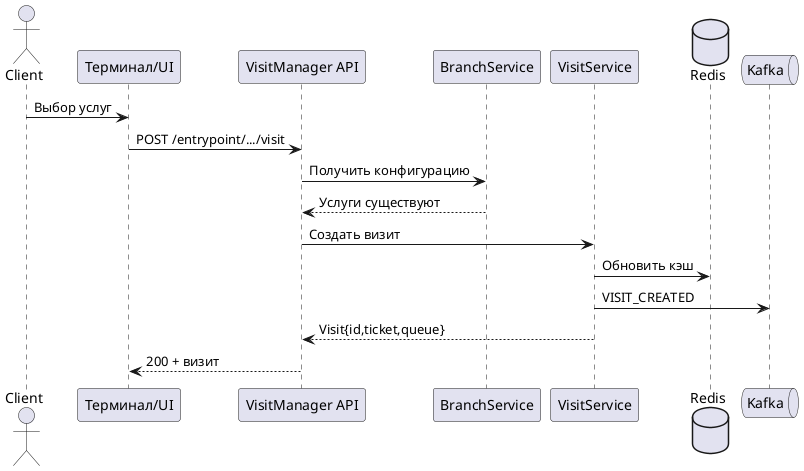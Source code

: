 @startuml
actor Client
participant UI as "Терминал/UI"
participant API as "VisitManager API"
participant Branch as "BranchService"
participant Visit as "VisitService"
database Redis
queue Kafka
Client -> UI: Выбор услуг
UI -> API: POST /entrypoint/.../visit
API -> Branch: Получить конфигурацию
Branch --> API: Услуги существуют
API -> Visit: Создать визит
Visit -> Redis: Обновить кэш
Visit -> Kafka: VISIT_CREATED
Visit --> API: Visit{id,ticket,queue}
API --> UI: 200 + визит
@enduml
